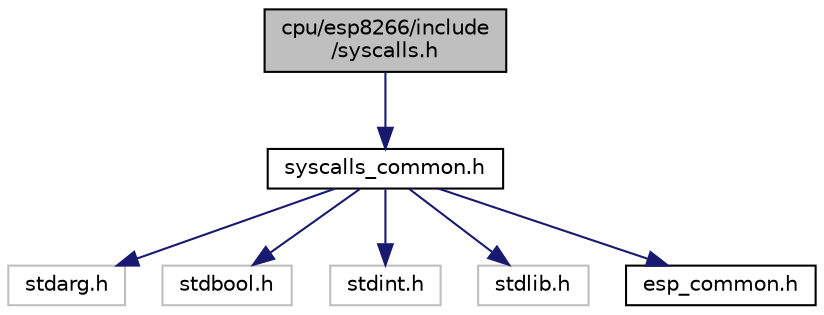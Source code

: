 digraph "cpu/esp8266/include/syscalls.h"
{
 // LATEX_PDF_SIZE
  edge [fontname="Helvetica",fontsize="10",labelfontname="Helvetica",labelfontsize="10"];
  node [fontname="Helvetica",fontsize="10",shape=record];
  Node1 [label="cpu/esp8266/include\l/syscalls.h",height=0.2,width=0.4,color="black", fillcolor="grey75", style="filled", fontcolor="black",tooltip="Implementation of required system calls."];
  Node1 -> Node2 [color="midnightblue",fontsize="10",style="solid",fontname="Helvetica"];
  Node2 [label="syscalls_common.h",height=0.2,width=0.4,color="black", fillcolor="white", style="filled",URL="$syscalls__common_8h.html",tooltip="Implementation of required system calls for ESP SoCs."];
  Node2 -> Node3 [color="midnightblue",fontsize="10",style="solid",fontname="Helvetica"];
  Node3 [label="stdarg.h",height=0.2,width=0.4,color="grey75", fillcolor="white", style="filled",tooltip=" "];
  Node2 -> Node4 [color="midnightblue",fontsize="10",style="solid",fontname="Helvetica"];
  Node4 [label="stdbool.h",height=0.2,width=0.4,color="grey75", fillcolor="white", style="filled",tooltip=" "];
  Node2 -> Node5 [color="midnightblue",fontsize="10",style="solid",fontname="Helvetica"];
  Node5 [label="stdint.h",height=0.2,width=0.4,color="grey75", fillcolor="white", style="filled",tooltip=" "];
  Node2 -> Node6 [color="midnightblue",fontsize="10",style="solid",fontname="Helvetica"];
  Node6 [label="stdlib.h",height=0.2,width=0.4,color="grey75", fillcolor="white", style="filled",tooltip=" "];
  Node2 -> Node7 [color="midnightblue",fontsize="10",style="solid",fontname="Helvetica"];
  Node7 [label="esp_common.h",height=0.2,width=0.4,color="black", fillcolor="white", style="filled",URL="$esp__common_8h.html",tooltip="Common helper macros for ESP SoCs."];
}
